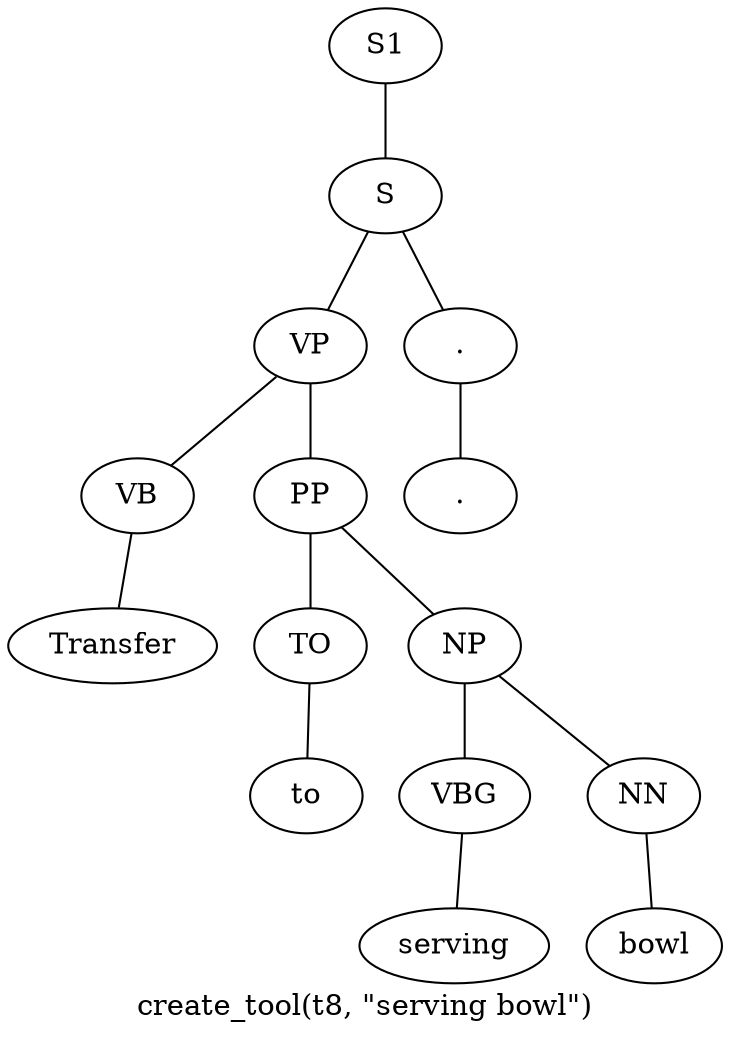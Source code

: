 graph SyntaxGraph {
	label = "create_tool(t8, \"serving bowl\")";
	Node0 [label="S1"];
	Node1 [label="S"];
	Node2 [label="VP"];
	Node3 [label="VB"];
	Node4 [label="Transfer"];
	Node5 [label="PP"];
	Node6 [label="TO"];
	Node7 [label="to"];
	Node8 [label="NP"];
	Node9 [label="VBG"];
	Node10 [label="serving"];
	Node11 [label="NN"];
	Node12 [label="bowl"];
	Node13 [label="."];
	Node14 [label="."];

	Node0 -- Node1;
	Node1 -- Node2;
	Node1 -- Node13;
	Node2 -- Node3;
	Node2 -- Node5;
	Node3 -- Node4;
	Node5 -- Node6;
	Node5 -- Node8;
	Node6 -- Node7;
	Node8 -- Node9;
	Node8 -- Node11;
	Node9 -- Node10;
	Node11 -- Node12;
	Node13 -- Node14;
}